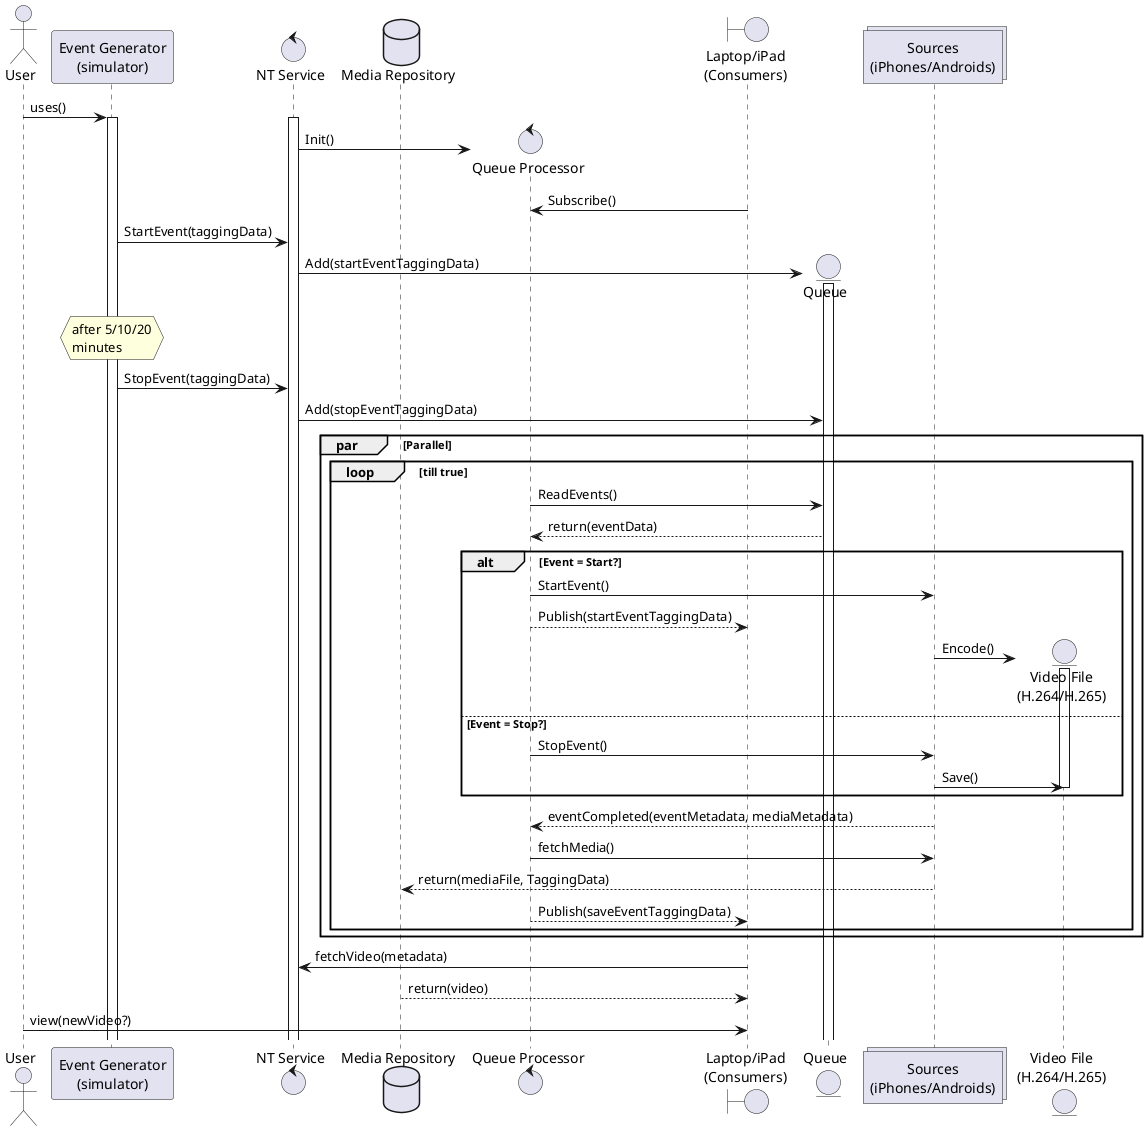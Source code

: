 @startuml Spike SP4420
actor "User" as user
user -> "Event Generator\n(simulator)" as evgen: uses()
activate evgen
control "NT Service" as nt
activate nt
database "Media Repository" as repo
create control "Queue Processor" as qp
nt -> qp: Init()
boundary "Laptop/iPad\n(Consumers)" as cns
cns -> qp: Subscribe()
evgen -> nt: StartEvent(taggingData)
create entity "Queue" as q
nt -> q: Add(startEventTaggingData)
activate q
hnote over evgen: after 5/10/20\nminutes
evgen -> nt: StopEvent(taggingData)
nt -> q: Add(stopEventTaggingData)
par Parallel
loop till true
    qp -> q: ReadEvents()
    q --> qp: return(eventData)
    collections "Sources\n(iPhones/Androids)" as src
    alt Event = Start?
        qp -> src: StartEvent()
        qp --> cns: Publish(startEventTaggingData)
        create entity "Video File\n(H.264/H.265)" as video
        src -> video: Encode()
        activate video
    else Event = Stop?
        qp -> src: StopEvent()
        src -> video: Save()
        deactivate video
    end
    src --> qp: eventCompleted(eventMetadata, mediaMetadata)
    qp -> src: fetchMedia()
    src --> repo: return(mediaFile, TaggingData)
    qp --> cns: Publish(saveEventTaggingData)
end
end
cns -> nt: fetchVideo(metadata)
repo --> cns: return(video)
user -> cns: view(newVideo?)

@enduml
